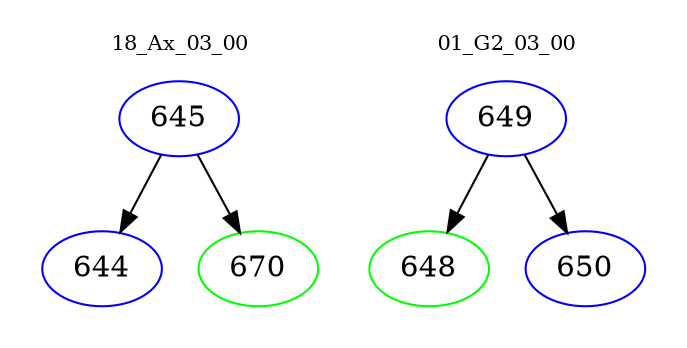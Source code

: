 digraph{
subgraph cluster_0 {
color = white
label = "18_Ax_03_00";
fontsize=10;
T0_645 [label="645", color="blue"]
T0_645 -> T0_644 [color="black"]
T0_644 [label="644", color="blue"]
T0_645 -> T0_670 [color="black"]
T0_670 [label="670", color="green"]
}
subgraph cluster_1 {
color = white
label = "01_G2_03_00";
fontsize=10;
T1_649 [label="649", color="blue"]
T1_649 -> T1_648 [color="black"]
T1_648 [label="648", color="green"]
T1_649 -> T1_650 [color="black"]
T1_650 [label="650", color="blue"]
}
}
